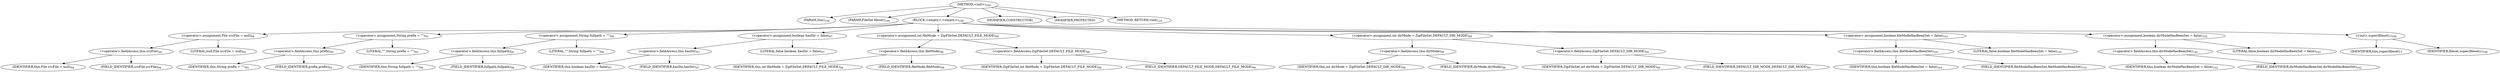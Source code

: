digraph "&lt;init&gt;" {  
"157" [label = <(METHOD,&lt;init&gt;)<SUB>108</SUB>> ]
"6" [label = <(PARAM,this)<SUB>108</SUB>> ]
"158" [label = <(PARAM,FileSet fileset)<SUB>108</SUB>> ]
"159" [label = <(BLOCK,&lt;empty&gt;,&lt;empty&gt;)<SUB>108</SUB>> ]
"160" [label = <(&lt;operator&gt;.assignment,File srcFile = null)<SUB>94</SUB>> ]
"161" [label = <(&lt;operator&gt;.fieldAccess,this.srcFile)<SUB>94</SUB>> ]
"162" [label = <(IDENTIFIER,this,File srcFile = null)<SUB>94</SUB>> ]
"163" [label = <(FIELD_IDENTIFIER,srcFile,srcFile)<SUB>94</SUB>> ]
"164" [label = <(LITERAL,null,File srcFile = null)<SUB>94</SUB>> ]
"165" [label = <(&lt;operator&gt;.assignment,String prefix = &quot;&quot;)<SUB>95</SUB>> ]
"166" [label = <(&lt;operator&gt;.fieldAccess,this.prefix)<SUB>95</SUB>> ]
"167" [label = <(IDENTIFIER,this,String prefix = &quot;&quot;)<SUB>95</SUB>> ]
"168" [label = <(FIELD_IDENTIFIER,prefix,prefix)<SUB>95</SUB>> ]
"169" [label = <(LITERAL,&quot;&quot;,String prefix = &quot;&quot;)<SUB>95</SUB>> ]
"170" [label = <(&lt;operator&gt;.assignment,String fullpath = &quot;&quot;)<SUB>96</SUB>> ]
"171" [label = <(&lt;operator&gt;.fieldAccess,this.fullpath)<SUB>96</SUB>> ]
"172" [label = <(IDENTIFIER,this,String fullpath = &quot;&quot;)<SUB>96</SUB>> ]
"173" [label = <(FIELD_IDENTIFIER,fullpath,fullpath)<SUB>96</SUB>> ]
"174" [label = <(LITERAL,&quot;&quot;,String fullpath = &quot;&quot;)<SUB>96</SUB>> ]
"175" [label = <(&lt;operator&gt;.assignment,boolean hasDir = false)<SUB>97</SUB>> ]
"176" [label = <(&lt;operator&gt;.fieldAccess,this.hasDir)<SUB>97</SUB>> ]
"177" [label = <(IDENTIFIER,this,boolean hasDir = false)<SUB>97</SUB>> ]
"178" [label = <(FIELD_IDENTIFIER,hasDir,hasDir)<SUB>97</SUB>> ]
"179" [label = <(LITERAL,false,boolean hasDir = false)<SUB>97</SUB>> ]
"180" [label = <(&lt;operator&gt;.assignment,int fileMode = ZipFileSet.DEFAULT_FILE_MODE)<SUB>98</SUB>> ]
"181" [label = <(&lt;operator&gt;.fieldAccess,this.fileMode)<SUB>98</SUB>> ]
"182" [label = <(IDENTIFIER,this,int fileMode = ZipFileSet.DEFAULT_FILE_MODE)<SUB>98</SUB>> ]
"183" [label = <(FIELD_IDENTIFIER,fileMode,fileMode)<SUB>98</SUB>> ]
"184" [label = <(&lt;operator&gt;.fieldAccess,ZipFileSet.DEFAULT_FILE_MODE)<SUB>98</SUB>> ]
"185" [label = <(IDENTIFIER,ZipFileSet,int fileMode = ZipFileSet.DEFAULT_FILE_MODE)<SUB>98</SUB>> ]
"186" [label = <(FIELD_IDENTIFIER,DEFAULT_FILE_MODE,DEFAULT_FILE_MODE)<SUB>98</SUB>> ]
"187" [label = <(&lt;operator&gt;.assignment,int dirMode = ZipFileSet.DEFAULT_DIR_MODE)<SUB>99</SUB>> ]
"188" [label = <(&lt;operator&gt;.fieldAccess,this.dirMode)<SUB>99</SUB>> ]
"189" [label = <(IDENTIFIER,this,int dirMode = ZipFileSet.DEFAULT_DIR_MODE)<SUB>99</SUB>> ]
"190" [label = <(FIELD_IDENTIFIER,dirMode,dirMode)<SUB>99</SUB>> ]
"191" [label = <(&lt;operator&gt;.fieldAccess,ZipFileSet.DEFAULT_DIR_MODE)<SUB>99</SUB>> ]
"192" [label = <(IDENTIFIER,ZipFileSet,int dirMode = ZipFileSet.DEFAULT_DIR_MODE)<SUB>99</SUB>> ]
"193" [label = <(FIELD_IDENTIFIER,DEFAULT_DIR_MODE,DEFAULT_DIR_MODE)<SUB>99</SUB>> ]
"194" [label = <(&lt;operator&gt;.assignment,boolean fileModeHasBeenSet = false)<SUB>101</SUB>> ]
"195" [label = <(&lt;operator&gt;.fieldAccess,this.fileModeHasBeenSet)<SUB>101</SUB>> ]
"196" [label = <(IDENTIFIER,this,boolean fileModeHasBeenSet = false)<SUB>101</SUB>> ]
"197" [label = <(FIELD_IDENTIFIER,fileModeHasBeenSet,fileModeHasBeenSet)<SUB>101</SUB>> ]
"198" [label = <(LITERAL,false,boolean fileModeHasBeenSet = false)<SUB>101</SUB>> ]
"199" [label = <(&lt;operator&gt;.assignment,boolean dirModeHasBeenSet = false)<SUB>102</SUB>> ]
"200" [label = <(&lt;operator&gt;.fieldAccess,this.dirModeHasBeenSet)<SUB>102</SUB>> ]
"201" [label = <(IDENTIFIER,this,boolean dirModeHasBeenSet = false)<SUB>102</SUB>> ]
"202" [label = <(FIELD_IDENTIFIER,dirModeHasBeenSet,dirModeHasBeenSet)<SUB>102</SUB>> ]
"203" [label = <(LITERAL,false,boolean dirModeHasBeenSet = false)<SUB>102</SUB>> ]
"204" [label = <(&lt;init&gt;,super(fileset);)<SUB>109</SUB>> ]
"5" [label = <(IDENTIFIER,this,super(fileset);)> ]
"205" [label = <(IDENTIFIER,fileset,super(fileset);)<SUB>109</SUB>> ]
"206" [label = <(MODIFIER,CONSTRUCTOR)> ]
"207" [label = <(MODIFIER,PROTECTED)> ]
"208" [label = <(METHOD_RETURN,void)<SUB>110</SUB>> ]
  "157" -> "6" 
  "157" -> "158" 
  "157" -> "159" 
  "157" -> "206" 
  "157" -> "207" 
  "157" -> "208" 
  "159" -> "160" 
  "159" -> "165" 
  "159" -> "170" 
  "159" -> "175" 
  "159" -> "180" 
  "159" -> "187" 
  "159" -> "194" 
  "159" -> "199" 
  "159" -> "204" 
  "160" -> "161" 
  "160" -> "164" 
  "161" -> "162" 
  "161" -> "163" 
  "165" -> "166" 
  "165" -> "169" 
  "166" -> "167" 
  "166" -> "168" 
  "170" -> "171" 
  "170" -> "174" 
  "171" -> "172" 
  "171" -> "173" 
  "175" -> "176" 
  "175" -> "179" 
  "176" -> "177" 
  "176" -> "178" 
  "180" -> "181" 
  "180" -> "184" 
  "181" -> "182" 
  "181" -> "183" 
  "184" -> "185" 
  "184" -> "186" 
  "187" -> "188" 
  "187" -> "191" 
  "188" -> "189" 
  "188" -> "190" 
  "191" -> "192" 
  "191" -> "193" 
  "194" -> "195" 
  "194" -> "198" 
  "195" -> "196" 
  "195" -> "197" 
  "199" -> "200" 
  "199" -> "203" 
  "200" -> "201" 
  "200" -> "202" 
  "204" -> "5" 
  "204" -> "205" 
}
